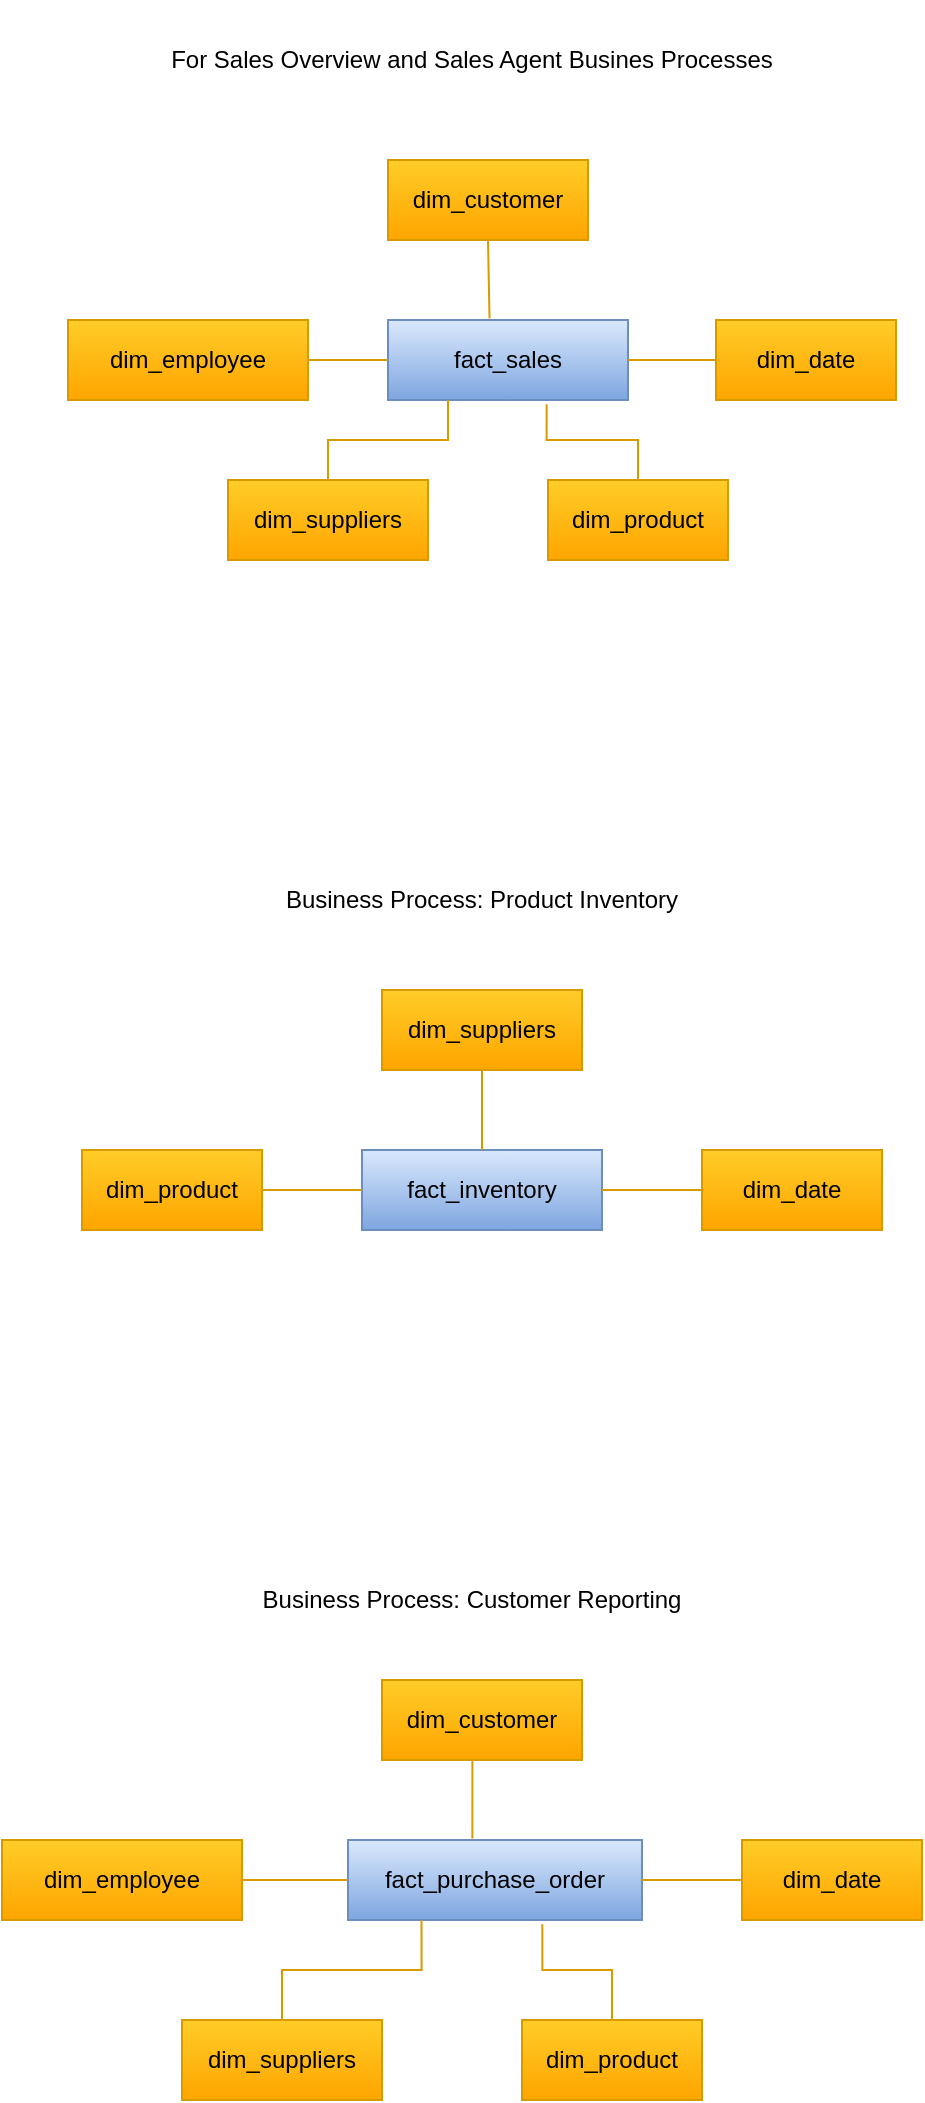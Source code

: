 <mxfile version="21.6.8" type="device">
  <diagram name="conceptual" id="D0baDmafRXFelj2UkAZ4">
    <mxGraphModel dx="1580" dy="839" grid="1" gridSize="10" guides="1" tooltips="1" connect="1" arrows="1" fold="1" page="1" pageScale="1" pageWidth="827" pageHeight="1169" math="0" shadow="0">
      <root>
        <mxCell id="0" />
        <mxCell id="1" parent="0" />
        <mxCell id="1HxpPGycpqrJbNsjCZ_i-2" value="fact_sales" style="rounded=0;whiteSpace=wrap;html=1;fillColor=#dae8fc;strokeColor=#6c8ebf;gradientColor=#7ea6e0;" vertex="1" parent="1">
          <mxGeometry x="363" y="190" width="120" height="40" as="geometry" />
        </mxCell>
        <mxCell id="1HxpPGycpqrJbNsjCZ_i-25" style="edgeStyle=orthogonalEdgeStyle;rounded=0;orthogonalLoop=1;jettySize=auto;html=1;exitX=0.5;exitY=0;exitDx=0;exitDy=0;entryX=0.25;entryY=1;entryDx=0;entryDy=0;endFill=0;endArrow=none;fillColor=#ffcd28;strokeColor=#d79b00;gradientColor=#ffa500;" edge="1" parent="1" source="1HxpPGycpqrJbNsjCZ_i-4" target="1HxpPGycpqrJbNsjCZ_i-2">
          <mxGeometry relative="1" as="geometry" />
        </mxCell>
        <mxCell id="1HxpPGycpqrJbNsjCZ_i-4" value="dim_suppliers" style="rounded=0;whiteSpace=wrap;html=1;fillColor=#ffcd28;strokeColor=#d79b00;gradientColor=#ffa500;" vertex="1" parent="1">
          <mxGeometry x="283" y="270" width="100" height="40" as="geometry" />
        </mxCell>
        <mxCell id="1HxpPGycpqrJbNsjCZ_i-23" style="edgeStyle=orthogonalEdgeStyle;rounded=0;orthogonalLoop=1;jettySize=auto;html=1;exitX=0.5;exitY=1;exitDx=0;exitDy=0;entryX=0.423;entryY=-0.018;entryDx=0;entryDy=0;entryPerimeter=0;endFill=0;endArrow=none;fillColor=#ffcd28;strokeColor=#d79b00;gradientColor=#ffa500;" edge="1" parent="1" source="1HxpPGycpqrJbNsjCZ_i-5" target="1HxpPGycpqrJbNsjCZ_i-2">
          <mxGeometry relative="1" as="geometry" />
        </mxCell>
        <mxCell id="1HxpPGycpqrJbNsjCZ_i-5" value="dim_customer" style="rounded=0;whiteSpace=wrap;html=1;fillColor=#ffcd28;strokeColor=#d79b00;gradientColor=#ffa500;" vertex="1" parent="1">
          <mxGeometry x="363" y="110" width="100" height="40" as="geometry" />
        </mxCell>
        <mxCell id="1HxpPGycpqrJbNsjCZ_i-24" style="edgeStyle=orthogonalEdgeStyle;rounded=0;orthogonalLoop=1;jettySize=auto;html=1;exitX=0;exitY=0.5;exitDx=0;exitDy=0;endFill=0;endArrow=none;fillColor=#ffcd28;strokeColor=#d79b00;gradientColor=#ffa500;" edge="1" parent="1" source="1HxpPGycpqrJbNsjCZ_i-6" target="1HxpPGycpqrJbNsjCZ_i-2">
          <mxGeometry relative="1" as="geometry" />
        </mxCell>
        <mxCell id="1HxpPGycpqrJbNsjCZ_i-6" value="dim_date" style="rounded=0;whiteSpace=wrap;html=1;fillColor=#ffcd28;strokeColor=#d79b00;gradientColor=#ffa500;" vertex="1" parent="1">
          <mxGeometry x="527" y="190" width="90" height="40" as="geometry" />
        </mxCell>
        <mxCell id="1HxpPGycpqrJbNsjCZ_i-26" style="edgeStyle=orthogonalEdgeStyle;rounded=0;orthogonalLoop=1;jettySize=auto;html=1;exitX=0.5;exitY=0;exitDx=0;exitDy=0;entryX=0.661;entryY=1.054;entryDx=0;entryDy=0;entryPerimeter=0;endFill=0;endArrow=none;fillColor=#ffcd28;strokeColor=#d79b00;gradientColor=#ffa500;" edge="1" parent="1" source="1HxpPGycpqrJbNsjCZ_i-7" target="1HxpPGycpqrJbNsjCZ_i-2">
          <mxGeometry relative="1" as="geometry" />
        </mxCell>
        <mxCell id="1HxpPGycpqrJbNsjCZ_i-7" value="dim_product" style="rounded=0;whiteSpace=wrap;html=1;fillColor=#ffcd28;strokeColor=#d79b00;gradientColor=#ffa500;" vertex="1" parent="1">
          <mxGeometry x="443" y="270" width="90" height="40" as="geometry" />
        </mxCell>
        <mxCell id="1HxpPGycpqrJbNsjCZ_i-22" style="edgeStyle=orthogonalEdgeStyle;rounded=0;orthogonalLoop=1;jettySize=auto;html=1;exitX=1;exitY=0.5;exitDx=0;exitDy=0;entryX=0;entryY=0.5;entryDx=0;entryDy=0;endFill=0;endArrow=none;fillColor=#ffcd28;strokeColor=#d79b00;gradientColor=#ffa500;" edge="1" parent="1" source="1HxpPGycpqrJbNsjCZ_i-8" target="1HxpPGycpqrJbNsjCZ_i-2">
          <mxGeometry relative="1" as="geometry" />
        </mxCell>
        <mxCell id="1HxpPGycpqrJbNsjCZ_i-8" value="dim_employee&lt;br&gt;" style="rounded=0;whiteSpace=wrap;html=1;fillColor=#ffcd28;strokeColor=#d79b00;gradientColor=#ffa500;" vertex="1" parent="1">
          <mxGeometry x="203" y="190" width="120" height="40" as="geometry" />
        </mxCell>
        <mxCell id="1HxpPGycpqrJbNsjCZ_i-35" value="fact_inventory" style="rounded=0;whiteSpace=wrap;html=1;fillColor=#dae8fc;strokeColor=#6c8ebf;gradientColor=#7ea6e0;" vertex="1" parent="1">
          <mxGeometry x="350" y="605" width="120" height="40" as="geometry" />
        </mxCell>
        <mxCell id="1HxpPGycpqrJbNsjCZ_i-56" style="edgeStyle=orthogonalEdgeStyle;rounded=0;orthogonalLoop=1;jettySize=auto;html=1;exitX=0.5;exitY=1;exitDx=0;exitDy=0;entryX=0.5;entryY=0;entryDx=0;entryDy=0;endArrow=none;endFill=0;fillColor=#ffcd28;gradientColor=#ffa500;strokeColor=#d79b00;" edge="1" parent="1" source="1HxpPGycpqrJbNsjCZ_i-37" target="1HxpPGycpqrJbNsjCZ_i-35">
          <mxGeometry relative="1" as="geometry" />
        </mxCell>
        <mxCell id="1HxpPGycpqrJbNsjCZ_i-37" value="dim_suppliers" style="rounded=0;whiteSpace=wrap;html=1;fillColor=#ffcd28;strokeColor=#d79b00;gradientColor=#ffa500;" vertex="1" parent="1">
          <mxGeometry x="360" y="525" width="100" height="40" as="geometry" />
        </mxCell>
        <mxCell id="1HxpPGycpqrJbNsjCZ_i-51" style="edgeStyle=orthogonalEdgeStyle;rounded=0;orthogonalLoop=1;jettySize=auto;html=1;exitX=0;exitY=0.5;exitDx=0;exitDy=0;entryX=1;entryY=0.5;entryDx=0;entryDy=0;endArrow=none;endFill=0;" edge="1" parent="1" source="1HxpPGycpqrJbNsjCZ_i-41" target="1HxpPGycpqrJbNsjCZ_i-35">
          <mxGeometry relative="1" as="geometry" />
        </mxCell>
        <mxCell id="1HxpPGycpqrJbNsjCZ_i-52" value="" style="edgeStyle=orthogonalEdgeStyle;rounded=0;orthogonalLoop=1;jettySize=auto;html=1;fillColor=#ffcd28;gradientColor=#ffa500;strokeColor=#d79b00;endArrow=none;endFill=0;" edge="1" parent="1" source="1HxpPGycpqrJbNsjCZ_i-41" target="1HxpPGycpqrJbNsjCZ_i-35">
          <mxGeometry relative="1" as="geometry" />
        </mxCell>
        <mxCell id="1HxpPGycpqrJbNsjCZ_i-41" value="dim_date" style="rounded=0;whiteSpace=wrap;html=1;fillColor=#ffcd28;strokeColor=#d79b00;gradientColor=#ffa500;" vertex="1" parent="1">
          <mxGeometry x="520" y="605" width="90" height="40" as="geometry" />
        </mxCell>
        <mxCell id="1HxpPGycpqrJbNsjCZ_i-49" style="edgeStyle=orthogonalEdgeStyle;rounded=0;orthogonalLoop=1;jettySize=auto;html=1;exitX=1;exitY=0.5;exitDx=0;exitDy=0;entryX=0;entryY=0.5;entryDx=0;entryDy=0;endArrow=none;endFill=0;fillColor=#ffcd28;gradientColor=#ffa500;strokeColor=#d79b00;" edge="1" parent="1" source="1HxpPGycpqrJbNsjCZ_i-43" target="1HxpPGycpqrJbNsjCZ_i-35">
          <mxGeometry relative="1" as="geometry" />
        </mxCell>
        <mxCell id="1HxpPGycpqrJbNsjCZ_i-43" value="dim_product" style="rounded=0;whiteSpace=wrap;html=1;fillColor=#ffcd28;strokeColor=#d79b00;gradientColor=#ffa500;" vertex="1" parent="1">
          <mxGeometry x="210" y="605" width="90" height="40" as="geometry" />
        </mxCell>
        <mxCell id="1HxpPGycpqrJbNsjCZ_i-57" value="fact_purchase_order" style="rounded=0;whiteSpace=wrap;html=1;fillColor=#dae8fc;strokeColor=#6c8ebf;gradientColor=#7ea6e0;" vertex="1" parent="1">
          <mxGeometry x="343" y="950" width="147" height="40" as="geometry" />
        </mxCell>
        <mxCell id="1HxpPGycpqrJbNsjCZ_i-58" style="edgeStyle=orthogonalEdgeStyle;rounded=0;orthogonalLoop=1;jettySize=auto;html=1;exitX=0.5;exitY=0;exitDx=0;exitDy=0;entryX=0.25;entryY=1;entryDx=0;entryDy=0;endFill=0;endArrow=none;fillColor=#ffcd28;strokeColor=#d79b00;gradientColor=#ffa500;" edge="1" parent="1" source="1HxpPGycpqrJbNsjCZ_i-59" target="1HxpPGycpqrJbNsjCZ_i-57">
          <mxGeometry relative="1" as="geometry" />
        </mxCell>
        <mxCell id="1HxpPGycpqrJbNsjCZ_i-59" value="dim_suppliers" style="rounded=0;whiteSpace=wrap;html=1;fillColor=#ffcd28;strokeColor=#d79b00;gradientColor=#ffa500;" vertex="1" parent="1">
          <mxGeometry x="260" y="1040" width="100" height="40" as="geometry" />
        </mxCell>
        <mxCell id="1HxpPGycpqrJbNsjCZ_i-60" style="edgeStyle=orthogonalEdgeStyle;rounded=0;orthogonalLoop=1;jettySize=auto;html=1;exitX=0.5;exitY=1;exitDx=0;exitDy=0;entryX=0.423;entryY=-0.018;entryDx=0;entryDy=0;entryPerimeter=0;endFill=0;endArrow=none;fillColor=#ffcd28;strokeColor=#d79b00;gradientColor=#ffa500;" edge="1" parent="1" source="1HxpPGycpqrJbNsjCZ_i-61" target="1HxpPGycpqrJbNsjCZ_i-57">
          <mxGeometry relative="1" as="geometry" />
        </mxCell>
        <mxCell id="1HxpPGycpqrJbNsjCZ_i-61" value="dim_customer" style="rounded=0;whiteSpace=wrap;html=1;fillColor=#ffcd28;strokeColor=#d79b00;gradientColor=#ffa500;" vertex="1" parent="1">
          <mxGeometry x="360" y="870" width="100" height="40" as="geometry" />
        </mxCell>
        <mxCell id="1HxpPGycpqrJbNsjCZ_i-62" style="edgeStyle=orthogonalEdgeStyle;rounded=0;orthogonalLoop=1;jettySize=auto;html=1;exitX=0;exitY=0.5;exitDx=0;exitDy=0;endFill=0;endArrow=none;fillColor=#ffcd28;strokeColor=#d79b00;gradientColor=#ffa500;" edge="1" parent="1" source="1HxpPGycpqrJbNsjCZ_i-63" target="1HxpPGycpqrJbNsjCZ_i-57">
          <mxGeometry relative="1" as="geometry" />
        </mxCell>
        <mxCell id="1HxpPGycpqrJbNsjCZ_i-63" value="dim_date" style="rounded=0;whiteSpace=wrap;html=1;fillColor=#ffcd28;strokeColor=#d79b00;gradientColor=#ffa500;" vertex="1" parent="1">
          <mxGeometry x="540" y="950" width="90" height="40" as="geometry" />
        </mxCell>
        <mxCell id="1HxpPGycpqrJbNsjCZ_i-64" style="edgeStyle=orthogonalEdgeStyle;rounded=0;orthogonalLoop=1;jettySize=auto;html=1;exitX=0.5;exitY=0;exitDx=0;exitDy=0;entryX=0.661;entryY=1.054;entryDx=0;entryDy=0;entryPerimeter=0;endFill=0;endArrow=none;fillColor=#ffcd28;strokeColor=#d79b00;gradientColor=#ffa500;" edge="1" parent="1" source="1HxpPGycpqrJbNsjCZ_i-65" target="1HxpPGycpqrJbNsjCZ_i-57">
          <mxGeometry relative="1" as="geometry" />
        </mxCell>
        <mxCell id="1HxpPGycpqrJbNsjCZ_i-65" value="dim_product" style="rounded=0;whiteSpace=wrap;html=1;fillColor=#ffcd28;strokeColor=#d79b00;gradientColor=#ffa500;" vertex="1" parent="1">
          <mxGeometry x="430" y="1040" width="90" height="40" as="geometry" />
        </mxCell>
        <mxCell id="1HxpPGycpqrJbNsjCZ_i-66" style="edgeStyle=orthogonalEdgeStyle;rounded=0;orthogonalLoop=1;jettySize=auto;html=1;exitX=1;exitY=0.5;exitDx=0;exitDy=0;entryX=0;entryY=0.5;entryDx=0;entryDy=0;endFill=0;endArrow=none;fillColor=#ffcd28;strokeColor=#d79b00;gradientColor=#ffa500;" edge="1" parent="1" source="1HxpPGycpqrJbNsjCZ_i-67" target="1HxpPGycpqrJbNsjCZ_i-57">
          <mxGeometry relative="1" as="geometry" />
        </mxCell>
        <mxCell id="1HxpPGycpqrJbNsjCZ_i-67" value="dim_employee&lt;br&gt;" style="rounded=0;whiteSpace=wrap;html=1;fillColor=#ffcd28;strokeColor=#d79b00;gradientColor=#ffa500;" vertex="1" parent="1">
          <mxGeometry x="170" y="950" width="120" height="40" as="geometry" />
        </mxCell>
        <mxCell id="1HxpPGycpqrJbNsjCZ_i-80" value="For Sales Overview and Sales Agent Busines Processes" style="text;html=1;strokeColor=none;fillColor=none;align=center;verticalAlign=middle;whiteSpace=wrap;rounded=0;" vertex="1" parent="1">
          <mxGeometry x="220" y="30" width="370" height="60" as="geometry" />
        </mxCell>
        <mxCell id="1HxpPGycpqrJbNsjCZ_i-81" value="Business Process: Product Inventory" style="text;html=1;strokeColor=none;fillColor=none;align=center;verticalAlign=middle;whiteSpace=wrap;rounded=0;" vertex="1" parent="1">
          <mxGeometry x="225" y="450" width="370" height="60" as="geometry" />
        </mxCell>
        <mxCell id="1HxpPGycpqrJbNsjCZ_i-82" value="Business Process: Customer Reporting" style="text;html=1;strokeColor=none;fillColor=none;align=center;verticalAlign=middle;whiteSpace=wrap;rounded=0;" vertex="1" parent="1">
          <mxGeometry x="220" y="800" width="370" height="60" as="geometry" />
        </mxCell>
      </root>
    </mxGraphModel>
  </diagram>
</mxfile>
